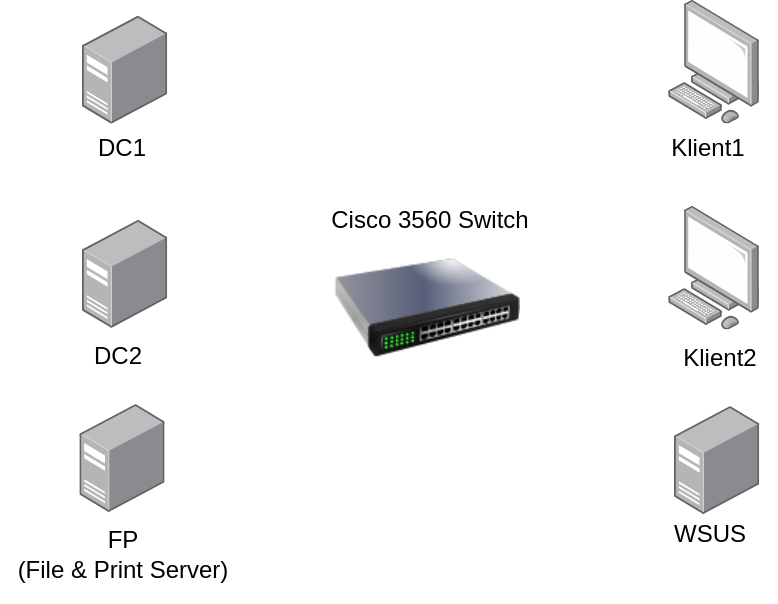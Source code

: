 <mxfile version="13.1.14" type="github">
  <diagram id="m3KRbYWSe99RINT4x1fJ" name="Page-1">
    <mxGraphModel dx="946" dy="628" grid="0" gridSize="10" guides="1" tooltips="1" connect="1" arrows="1" fold="1" page="1" pageScale="1" pageWidth="850" pageHeight="1100" math="0" shadow="0">
      <root>
        <mxCell id="0" />
        <mxCell id="1" parent="0" />
        <mxCell id="LpO2boE_ilgJCTdWvTQI-1" value="" style="points=[];aspect=fixed;html=1;align=center;shadow=0;dashed=0;image;image=img/lib/allied_telesis/computer_and_terminals/Personal_Computer.svg;" parent="1" vertex="1">
          <mxGeometry x="403" y="130" width="45.6" height="61.8" as="geometry" />
        </mxCell>
        <mxCell id="LpO2boE_ilgJCTdWvTQI-2" value="" style="points=[];aspect=fixed;html=1;align=center;shadow=0;dashed=0;image;image=img/lib/allied_telesis/computer_and_terminals/Personal_Computer.svg;" parent="1" vertex="1">
          <mxGeometry x="403" y="233" width="45.6" height="61.8" as="geometry" />
        </mxCell>
        <mxCell id="LpO2boE_ilgJCTdWvTQI-3" value="" style="points=[];aspect=fixed;html=1;align=center;shadow=0;dashed=0;image;image=img/lib/allied_telesis/computer_and_terminals/Server_Desktop.svg;" parent="1" vertex="1">
          <mxGeometry x="108.7" y="332" width="42.6" height="54" as="geometry" />
        </mxCell>
        <mxCell id="LpO2boE_ilgJCTdWvTQI-4" value="Klient2" style="text;html=1;strokeColor=none;fillColor=none;align=center;verticalAlign=middle;whiteSpace=wrap;rounded=0;" parent="1" vertex="1">
          <mxGeometry x="401" y="294.8" width="56" height="28.2" as="geometry" />
        </mxCell>
        <mxCell id="LpO2boE_ilgJCTdWvTQI-5" value="&lt;div&gt;FP&lt;/div&gt;&lt;div&gt;(File &amp;amp; Print Server)&lt;/div&gt;" style="text;html=1;strokeColor=none;fillColor=none;align=center;verticalAlign=middle;whiteSpace=wrap;rounded=0;" parent="1" vertex="1">
          <mxGeometry x="69.5" y="383" width="121" height="48" as="geometry" />
        </mxCell>
        <mxCell id="LpO2boE_ilgJCTdWvTQI-6" value="Klient1" style="text;html=1;strokeColor=none;fillColor=none;align=center;verticalAlign=middle;whiteSpace=wrap;rounded=0;" parent="1" vertex="1">
          <mxGeometry x="403" y="193.8" width="40" height="20" as="geometry" />
        </mxCell>
        <mxCell id="LpO2boE_ilgJCTdWvTQI-7" value="" style="image;html=1;labelBackgroundColor=#ffffff;image=img/lib/clip_art/networking/Switch_128x128.png" parent="1" vertex="1">
          <mxGeometry x="236" y="241" width="93" height="86" as="geometry" />
        </mxCell>
        <mxCell id="LpO2boE_ilgJCTdWvTQI-8" value="Cisco 3560 Switch" style="text;html=1;strokeColor=none;fillColor=none;align=center;verticalAlign=middle;whiteSpace=wrap;rounded=0;" parent="1" vertex="1">
          <mxGeometry x="224" y="230" width="120" height="20" as="geometry" />
        </mxCell>
        <mxCell id="LpO2boE_ilgJCTdWvTQI-9" value="" style="points=[];aspect=fixed;html=1;align=center;shadow=0;dashed=0;image;image=img/lib/allied_telesis/computer_and_terminals/Server_Desktop.svg;" parent="1" vertex="1">
          <mxGeometry x="110" y="239.9" width="42.6" height="54" as="geometry" />
        </mxCell>
        <mxCell id="LpO2boE_ilgJCTdWvTQI-10" value="" style="points=[];aspect=fixed;html=1;align=center;shadow=0;dashed=0;image;image=img/lib/allied_telesis/computer_and_terminals/Server_Desktop.svg;" parent="1" vertex="1">
          <mxGeometry x="110" y="137.8" width="42.6" height="54" as="geometry" />
        </mxCell>
        <mxCell id="LpO2boE_ilgJCTdWvTQI-11" value="" style="points=[];aspect=fixed;html=1;align=center;shadow=0;dashed=0;image;image=img/lib/allied_telesis/computer_and_terminals/Server_Desktop.svg;" parent="1" vertex="1">
          <mxGeometry x="406" y="333" width="42.6" height="54" as="geometry" />
        </mxCell>
        <mxCell id="LpO2boE_ilgJCTdWvTQI-12" value="&lt;div&gt;DC1&lt;/div&gt;" style="text;html=1;strokeColor=none;fillColor=none;align=center;verticalAlign=middle;whiteSpace=wrap;rounded=0;" parent="1" vertex="1">
          <mxGeometry x="110" y="193.8" width="40" height="20" as="geometry" />
        </mxCell>
        <mxCell id="LpO2boE_ilgJCTdWvTQI-13" value="DC2" style="text;html=1;strokeColor=none;fillColor=none;align=center;verticalAlign=middle;whiteSpace=wrap;rounded=0;" parent="1" vertex="1">
          <mxGeometry x="108" y="297.8" width="40" height="20" as="geometry" />
        </mxCell>
        <mxCell id="LpO2boE_ilgJCTdWvTQI-14" value="&lt;div&gt;WSUS&lt;/div&gt;" style="text;html=1;strokeColor=none;fillColor=none;align=center;verticalAlign=middle;whiteSpace=wrap;rounded=0;" parent="1" vertex="1">
          <mxGeometry x="404" y="387" width="40" height="20" as="geometry" />
        </mxCell>
      </root>
    </mxGraphModel>
  </diagram>
</mxfile>
